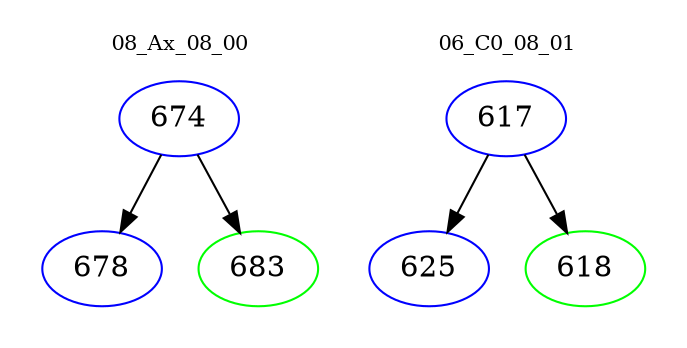 digraph{
subgraph cluster_0 {
color = white
label = "08_Ax_08_00";
fontsize=10;
T0_674 [label="674", color="blue"]
T0_674 -> T0_678 [color="black"]
T0_678 [label="678", color="blue"]
T0_674 -> T0_683 [color="black"]
T0_683 [label="683", color="green"]
}
subgraph cluster_1 {
color = white
label = "06_C0_08_01";
fontsize=10;
T1_617 [label="617", color="blue"]
T1_617 -> T1_625 [color="black"]
T1_625 [label="625", color="blue"]
T1_617 -> T1_618 [color="black"]
T1_618 [label="618", color="green"]
}
}
